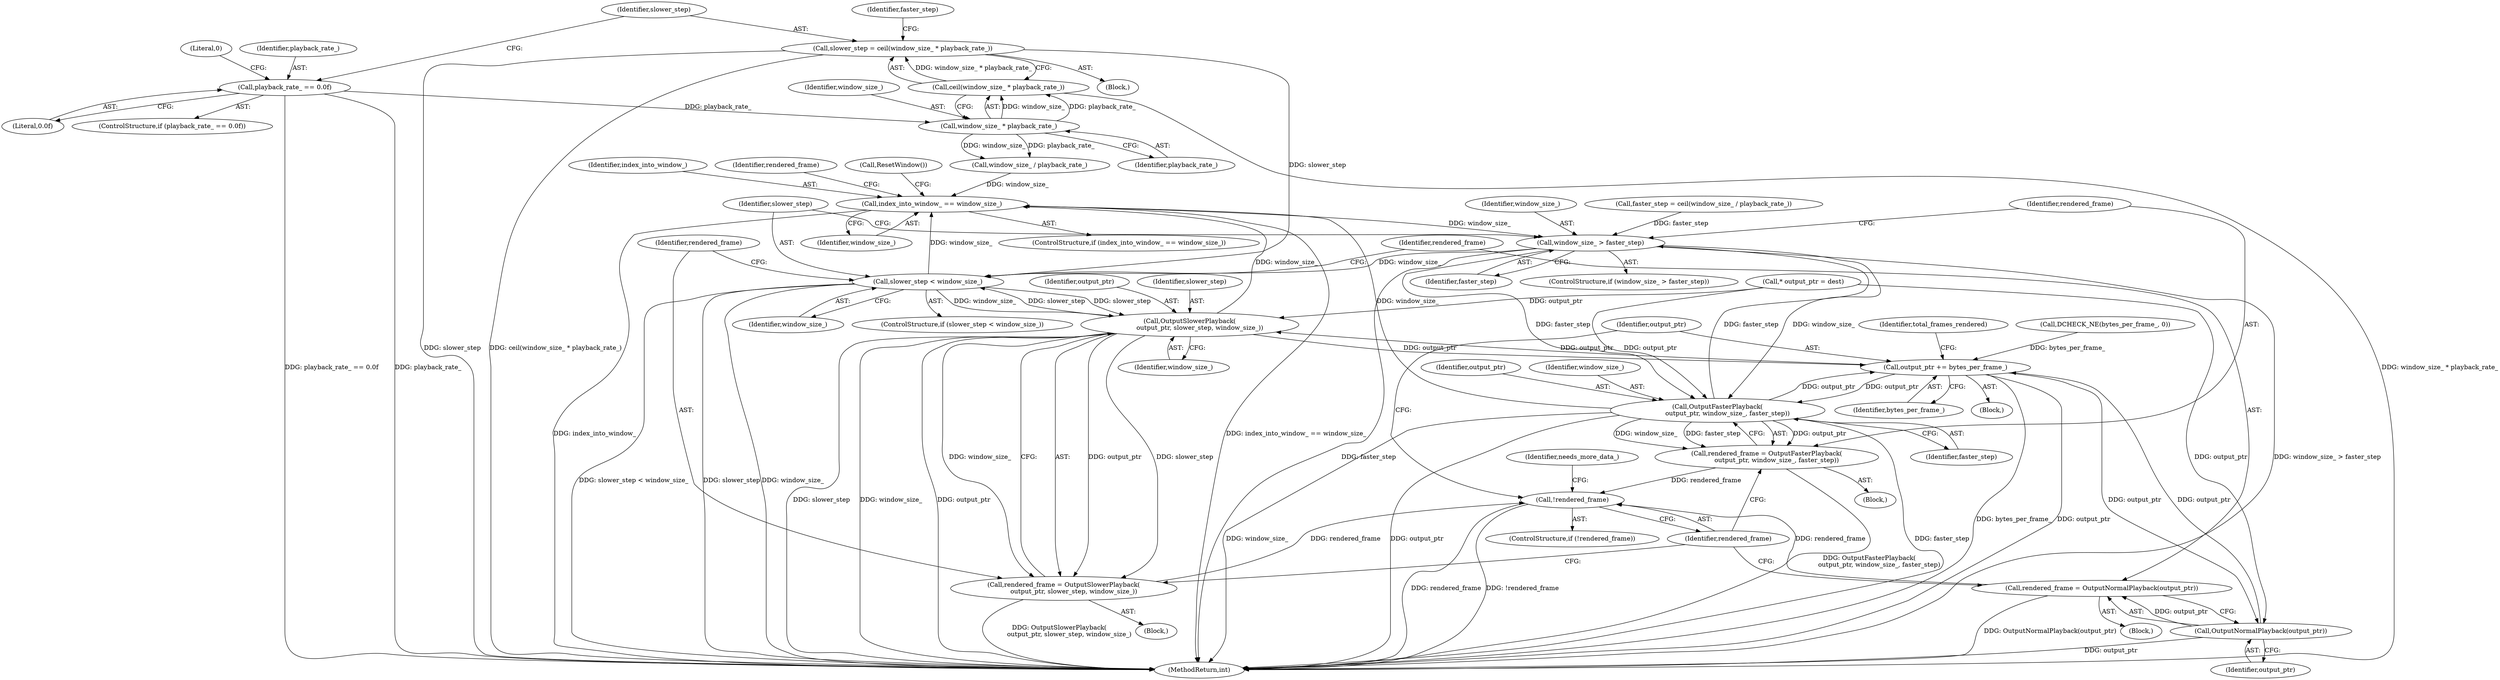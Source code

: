 digraph "0_Chrome_802ecdb9cee0d66fe546bdf24e98150f8f716ad8@integer" {
"1000114" [label="(Call,slower_step = ceil(window_size_ * playback_rate_))"];
"1000116" [label="(Call,ceil(window_size_ * playback_rate_))"];
"1000117" [label="(Call,window_size_ * playback_rate_)"];
"1000108" [label="(Call,playback_rate_ == 0.0f)"];
"1000168" [label="(Call,slower_step < window_size_)"];
"1000147" [label="(Call,index_into_window_ == window_size_)"];
"1000156" [label="(Call,window_size_ > faster_step)"];
"1000162" [label="(Call,OutputFasterPlayback(\n          output_ptr, window_size_, faster_step))"];
"1000160" [label="(Call,rendered_frame = OutputFasterPlayback(\n          output_ptr, window_size_, faster_step))"];
"1000185" [label="(Call,!rendered_frame)"];
"1000192" [label="(Call,output_ptr += bytes_per_frame_)"];
"1000174" [label="(Call,OutputSlowerPlayback(\n          output_ptr, slower_step, window_size_))"];
"1000172" [label="(Call,rendered_frame = OutputSlowerPlayback(\n          output_ptr, slower_step, window_size_))"];
"1000182" [label="(Call,OutputNormalPlayback(output_ptr))"];
"1000180" [label="(Call,rendered_frame = OutputNormalPlayback(output_ptr))"];
"1000110" [label="(Literal,0.0f)"];
"1000199" [label="(MethodReturn,int)"];
"1000159" [label="(Block,)"];
"1000182" [label="(Call,OutputNormalPlayback(output_ptr))"];
"1000170" [label="(Identifier,window_size_)"];
"1000177" [label="(Identifier,window_size_)"];
"1000158" [label="(Identifier,faster_step)"];
"1000162" [label="(Call,OutputFasterPlayback(\n          output_ptr, window_size_, faster_step))"];
"1000173" [label="(Identifier,rendered_frame)"];
"1000174" [label="(Call,OutputSlowerPlayback(\n          output_ptr, slower_step, window_size_))"];
"1000112" [label="(Literal,0)"];
"1000169" [label="(Identifier,slower_step)"];
"1000153" [label="(Identifier,rendered_frame)"];
"1000107" [label="(ControlStructure,if (playback_rate_ == 0.0f))"];
"1000186" [label="(Identifier,rendered_frame)"];
"1000163" [label="(Identifier,output_ptr)"];
"1000147" [label="(Call,index_into_window_ == window_size_)"];
"1000119" [label="(Identifier,playback_rate_)"];
"1000116" [label="(Call,ceil(window_size_ * playback_rate_))"];
"1000184" [label="(ControlStructure,if (!rendered_frame))"];
"1000189" [label="(Identifier,needs_more_data_)"];
"1000172" [label="(Call,rendered_frame = OutputSlowerPlayback(\n          output_ptr, slower_step, window_size_))"];
"1000124" [label="(Call,window_size_ / playback_rate_)"];
"1000194" [label="(Identifier,bytes_per_frame_)"];
"1000175" [label="(Identifier,output_ptr)"];
"1000122" [label="(Identifier,faster_step)"];
"1000179" [label="(Block,)"];
"1000109" [label="(Identifier,playback_rate_)"];
"1000118" [label="(Identifier,window_size_)"];
"1000160" [label="(Call,rendered_frame = OutputFasterPlayback(\n          output_ptr, window_size_, faster_step))"];
"1000164" [label="(Identifier,window_size_)"];
"1000161" [label="(Identifier,rendered_frame)"];
"1000155" [label="(ControlStructure,if (window_size_ > faster_step))"];
"1000196" [label="(Identifier,total_frames_rendered)"];
"1000115" [label="(Identifier,slower_step)"];
"1000157" [label="(Identifier,window_size_)"];
"1000176" [label="(Identifier,slower_step)"];
"1000193" [label="(Identifier,output_ptr)"];
"1000149" [label="(Identifier,window_size_)"];
"1000165" [label="(Identifier,faster_step)"];
"1000156" [label="(Call,window_size_ > faster_step)"];
"1000145" [label="(Block,)"];
"1000192" [label="(Call,output_ptr += bytes_per_frame_)"];
"1000117" [label="(Call,window_size_ * playback_rate_)"];
"1000183" [label="(Identifier,output_ptr)"];
"1000121" [label="(Call,faster_step = ceil(window_size_ / playback_rate_))"];
"1000104" [label="(Call,DCHECK_NE(bytes_per_frame_, 0))"];
"1000103" [label="(Block,)"];
"1000180" [label="(Call,rendered_frame = OutputNormalPlayback(output_ptr))"];
"1000114" [label="(Call,slower_step = ceil(window_size_ * playback_rate_))"];
"1000150" [label="(Call,ResetWindow())"];
"1000146" [label="(ControlStructure,if (index_into_window_ == window_size_))"];
"1000108" [label="(Call,playback_rate_ == 0.0f)"];
"1000167" [label="(ControlStructure,if (slower_step < window_size_))"];
"1000171" [label="(Block,)"];
"1000168" [label="(Call,slower_step < window_size_)"];
"1000185" [label="(Call,!rendered_frame)"];
"1000181" [label="(Identifier,rendered_frame)"];
"1000138" [label="(Call,* output_ptr = dest)"];
"1000148" [label="(Identifier,index_into_window_)"];
"1000114" -> "1000103"  [label="AST: "];
"1000114" -> "1000116"  [label="CFG: "];
"1000115" -> "1000114"  [label="AST: "];
"1000116" -> "1000114"  [label="AST: "];
"1000122" -> "1000114"  [label="CFG: "];
"1000114" -> "1000199"  [label="DDG: slower_step"];
"1000114" -> "1000199"  [label="DDG: ceil(window_size_ * playback_rate_)"];
"1000116" -> "1000114"  [label="DDG: window_size_ * playback_rate_"];
"1000114" -> "1000168"  [label="DDG: slower_step"];
"1000116" -> "1000117"  [label="CFG: "];
"1000117" -> "1000116"  [label="AST: "];
"1000116" -> "1000199"  [label="DDG: window_size_ * playback_rate_"];
"1000117" -> "1000116"  [label="DDG: window_size_"];
"1000117" -> "1000116"  [label="DDG: playback_rate_"];
"1000117" -> "1000119"  [label="CFG: "];
"1000118" -> "1000117"  [label="AST: "];
"1000119" -> "1000117"  [label="AST: "];
"1000108" -> "1000117"  [label="DDG: playback_rate_"];
"1000117" -> "1000124"  [label="DDG: window_size_"];
"1000117" -> "1000124"  [label="DDG: playback_rate_"];
"1000108" -> "1000107"  [label="AST: "];
"1000108" -> "1000110"  [label="CFG: "];
"1000109" -> "1000108"  [label="AST: "];
"1000110" -> "1000108"  [label="AST: "];
"1000112" -> "1000108"  [label="CFG: "];
"1000115" -> "1000108"  [label="CFG: "];
"1000108" -> "1000199"  [label="DDG: playback_rate_ == 0.0f"];
"1000108" -> "1000199"  [label="DDG: playback_rate_"];
"1000168" -> "1000167"  [label="AST: "];
"1000168" -> "1000170"  [label="CFG: "];
"1000169" -> "1000168"  [label="AST: "];
"1000170" -> "1000168"  [label="AST: "];
"1000173" -> "1000168"  [label="CFG: "];
"1000181" -> "1000168"  [label="CFG: "];
"1000168" -> "1000199"  [label="DDG: slower_step < window_size_"];
"1000168" -> "1000199"  [label="DDG: slower_step"];
"1000168" -> "1000199"  [label="DDG: window_size_"];
"1000168" -> "1000147"  [label="DDG: window_size_"];
"1000174" -> "1000168"  [label="DDG: slower_step"];
"1000156" -> "1000168"  [label="DDG: window_size_"];
"1000168" -> "1000174"  [label="DDG: slower_step"];
"1000168" -> "1000174"  [label="DDG: window_size_"];
"1000147" -> "1000146"  [label="AST: "];
"1000147" -> "1000149"  [label="CFG: "];
"1000148" -> "1000147"  [label="AST: "];
"1000149" -> "1000147"  [label="AST: "];
"1000150" -> "1000147"  [label="CFG: "];
"1000153" -> "1000147"  [label="CFG: "];
"1000147" -> "1000199"  [label="DDG: index_into_window_"];
"1000147" -> "1000199"  [label="DDG: index_into_window_ == window_size_"];
"1000162" -> "1000147"  [label="DDG: window_size_"];
"1000124" -> "1000147"  [label="DDG: window_size_"];
"1000174" -> "1000147"  [label="DDG: window_size_"];
"1000147" -> "1000156"  [label="DDG: window_size_"];
"1000156" -> "1000155"  [label="AST: "];
"1000156" -> "1000158"  [label="CFG: "];
"1000157" -> "1000156"  [label="AST: "];
"1000158" -> "1000156"  [label="AST: "];
"1000161" -> "1000156"  [label="CFG: "];
"1000169" -> "1000156"  [label="CFG: "];
"1000156" -> "1000199"  [label="DDG: faster_step"];
"1000156" -> "1000199"  [label="DDG: window_size_ > faster_step"];
"1000121" -> "1000156"  [label="DDG: faster_step"];
"1000162" -> "1000156"  [label="DDG: faster_step"];
"1000156" -> "1000162"  [label="DDG: window_size_"];
"1000156" -> "1000162"  [label="DDG: faster_step"];
"1000162" -> "1000160"  [label="AST: "];
"1000162" -> "1000165"  [label="CFG: "];
"1000163" -> "1000162"  [label="AST: "];
"1000164" -> "1000162"  [label="AST: "];
"1000165" -> "1000162"  [label="AST: "];
"1000160" -> "1000162"  [label="CFG: "];
"1000162" -> "1000199"  [label="DDG: window_size_"];
"1000162" -> "1000199"  [label="DDG: output_ptr"];
"1000162" -> "1000199"  [label="DDG: faster_step"];
"1000162" -> "1000160"  [label="DDG: output_ptr"];
"1000162" -> "1000160"  [label="DDG: window_size_"];
"1000162" -> "1000160"  [label="DDG: faster_step"];
"1000138" -> "1000162"  [label="DDG: output_ptr"];
"1000192" -> "1000162"  [label="DDG: output_ptr"];
"1000162" -> "1000192"  [label="DDG: output_ptr"];
"1000160" -> "1000159"  [label="AST: "];
"1000161" -> "1000160"  [label="AST: "];
"1000186" -> "1000160"  [label="CFG: "];
"1000160" -> "1000199"  [label="DDG: OutputFasterPlayback(\n          output_ptr, window_size_, faster_step)"];
"1000160" -> "1000185"  [label="DDG: rendered_frame"];
"1000185" -> "1000184"  [label="AST: "];
"1000185" -> "1000186"  [label="CFG: "];
"1000186" -> "1000185"  [label="AST: "];
"1000189" -> "1000185"  [label="CFG: "];
"1000193" -> "1000185"  [label="CFG: "];
"1000185" -> "1000199"  [label="DDG: !rendered_frame"];
"1000185" -> "1000199"  [label="DDG: rendered_frame"];
"1000180" -> "1000185"  [label="DDG: rendered_frame"];
"1000172" -> "1000185"  [label="DDG: rendered_frame"];
"1000192" -> "1000145"  [label="AST: "];
"1000192" -> "1000194"  [label="CFG: "];
"1000193" -> "1000192"  [label="AST: "];
"1000194" -> "1000192"  [label="AST: "];
"1000196" -> "1000192"  [label="CFG: "];
"1000192" -> "1000199"  [label="DDG: bytes_per_frame_"];
"1000192" -> "1000199"  [label="DDG: output_ptr"];
"1000192" -> "1000174"  [label="DDG: output_ptr"];
"1000192" -> "1000182"  [label="DDG: output_ptr"];
"1000104" -> "1000192"  [label="DDG: bytes_per_frame_"];
"1000182" -> "1000192"  [label="DDG: output_ptr"];
"1000174" -> "1000192"  [label="DDG: output_ptr"];
"1000174" -> "1000172"  [label="AST: "];
"1000174" -> "1000177"  [label="CFG: "];
"1000175" -> "1000174"  [label="AST: "];
"1000176" -> "1000174"  [label="AST: "];
"1000177" -> "1000174"  [label="AST: "];
"1000172" -> "1000174"  [label="CFG: "];
"1000174" -> "1000199"  [label="DDG: slower_step"];
"1000174" -> "1000199"  [label="DDG: window_size_"];
"1000174" -> "1000199"  [label="DDG: output_ptr"];
"1000174" -> "1000172"  [label="DDG: output_ptr"];
"1000174" -> "1000172"  [label="DDG: slower_step"];
"1000174" -> "1000172"  [label="DDG: window_size_"];
"1000138" -> "1000174"  [label="DDG: output_ptr"];
"1000172" -> "1000171"  [label="AST: "];
"1000173" -> "1000172"  [label="AST: "];
"1000186" -> "1000172"  [label="CFG: "];
"1000172" -> "1000199"  [label="DDG: OutputSlowerPlayback(\n          output_ptr, slower_step, window_size_)"];
"1000182" -> "1000180"  [label="AST: "];
"1000182" -> "1000183"  [label="CFG: "];
"1000183" -> "1000182"  [label="AST: "];
"1000180" -> "1000182"  [label="CFG: "];
"1000182" -> "1000199"  [label="DDG: output_ptr"];
"1000182" -> "1000180"  [label="DDG: output_ptr"];
"1000138" -> "1000182"  [label="DDG: output_ptr"];
"1000180" -> "1000179"  [label="AST: "];
"1000181" -> "1000180"  [label="AST: "];
"1000186" -> "1000180"  [label="CFG: "];
"1000180" -> "1000199"  [label="DDG: OutputNormalPlayback(output_ptr)"];
}
